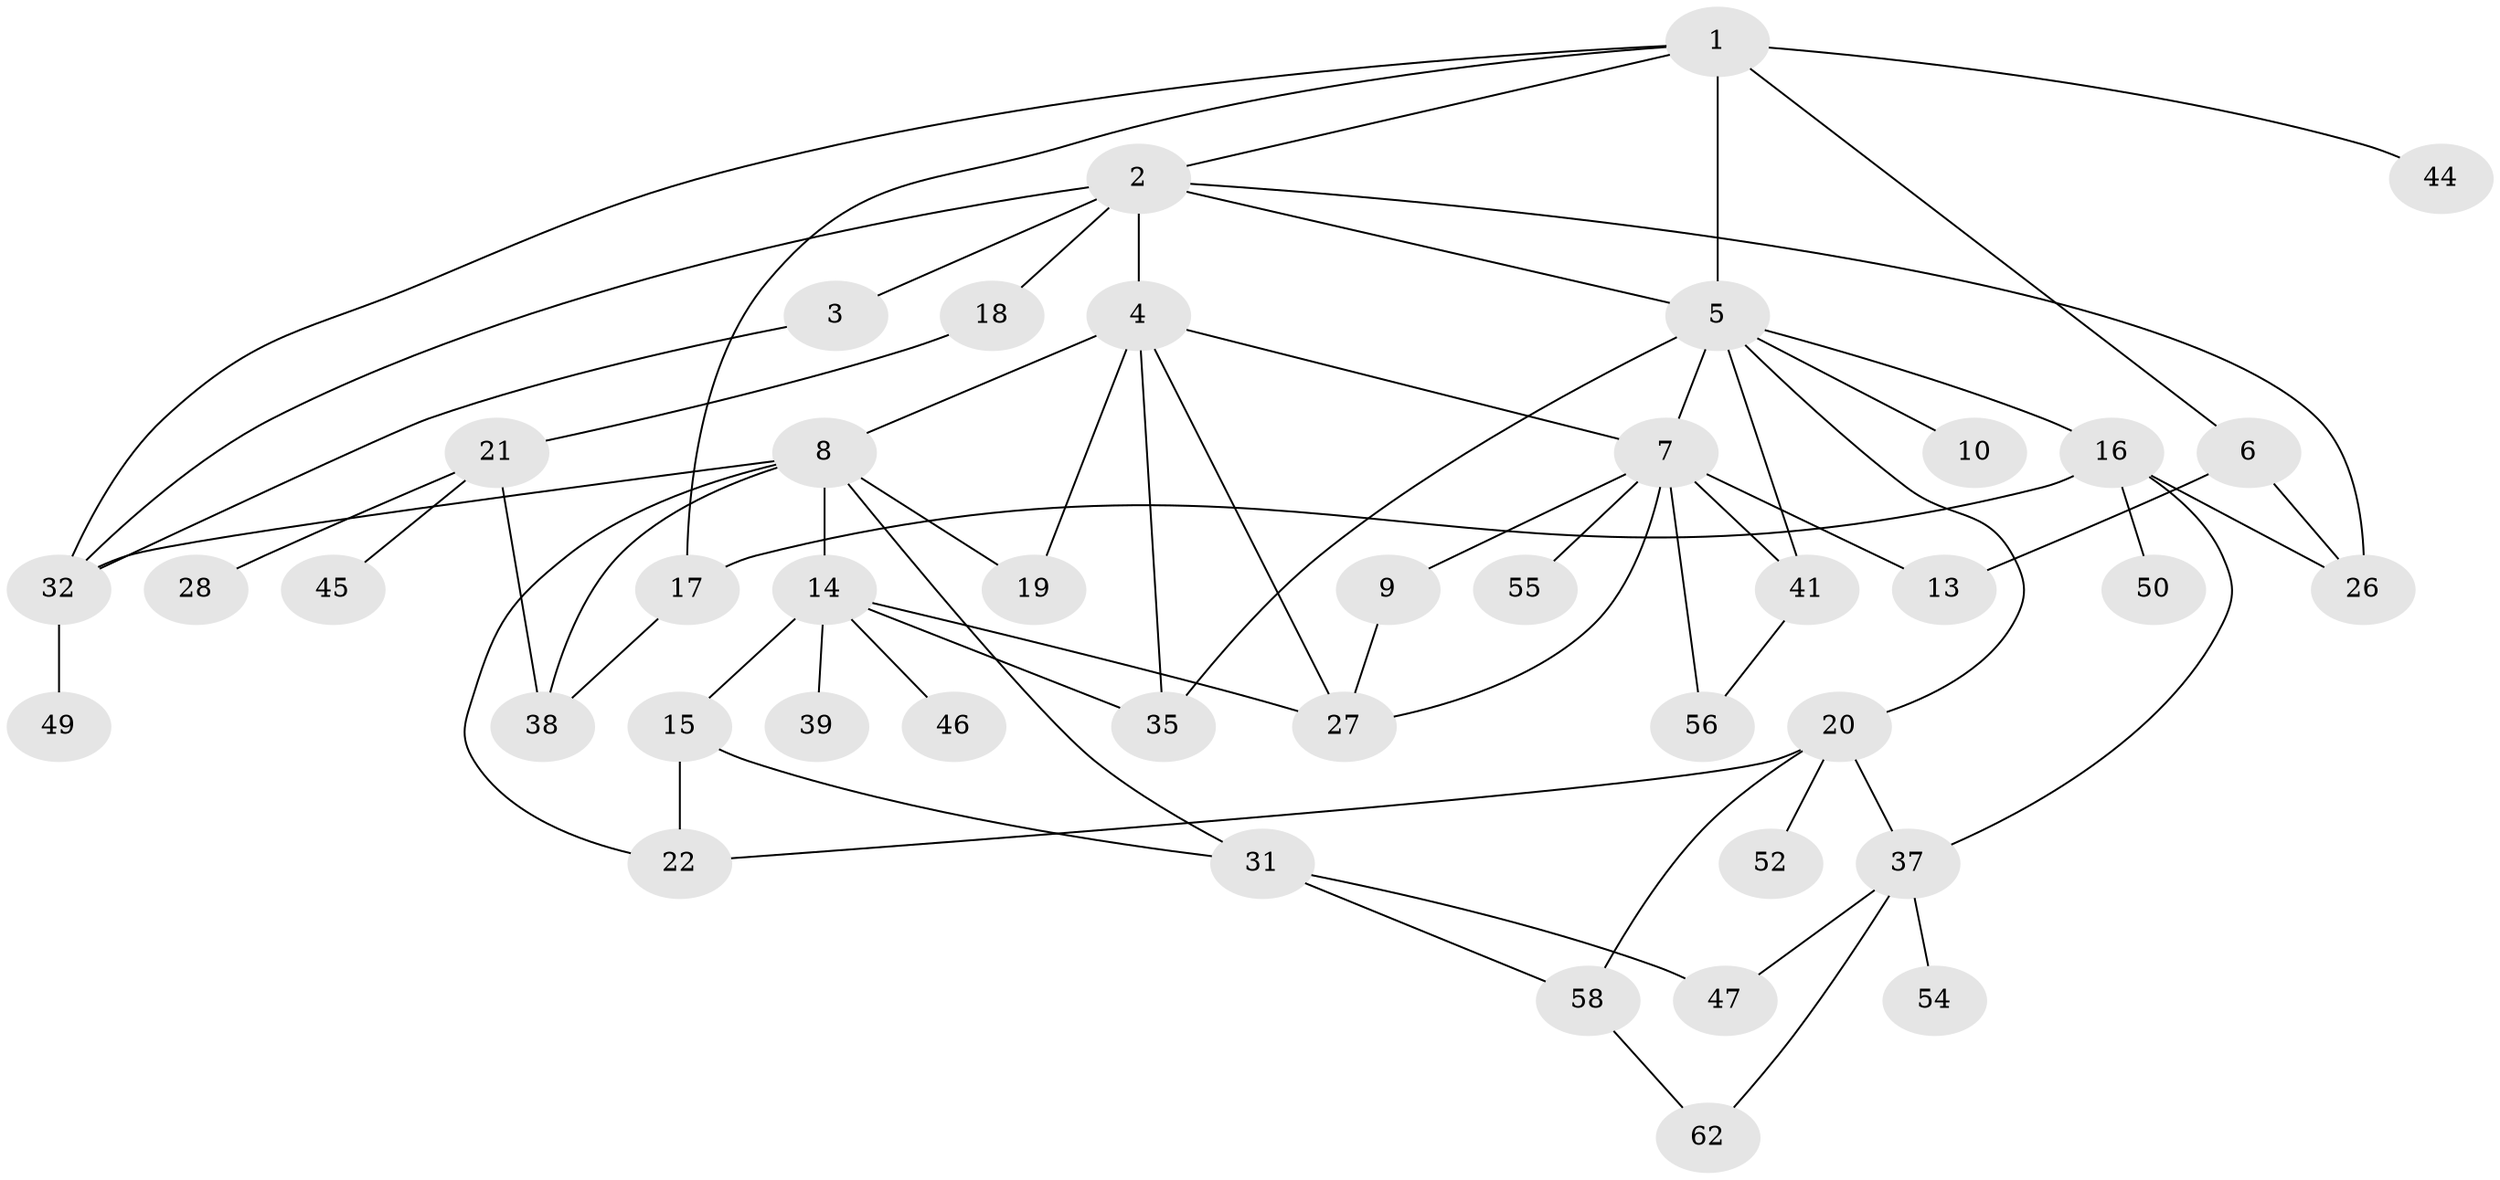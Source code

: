 // original degree distribution, {6: 0.09523809523809523, 2: 0.25396825396825395, 4: 0.14285714285714285, 5: 0.06349206349206349, 3: 0.2222222222222222, 1: 0.2222222222222222}
// Generated by graph-tools (version 1.1) at 2025/41/03/06/25 10:41:27]
// undirected, 42 vertices, 67 edges
graph export_dot {
graph [start="1"]
  node [color=gray90,style=filled];
  1 [super="+53"];
  2 [super="+48"];
  3;
  4 [super="+29"];
  5 [super="+11"];
  6 [super="+25"];
  7 [super="+60"];
  8 [super="+12"];
  9;
  10;
  13 [super="+23"];
  14 [super="+30"];
  15 [super="+42"];
  16 [super="+59"];
  17 [super="+43"];
  18;
  19;
  20 [super="+33"];
  21 [super="+34"];
  22 [super="+24"];
  26;
  27 [super="+57"];
  28;
  31 [super="+61"];
  32 [super="+36"];
  35;
  37 [super="+40"];
  38 [super="+51"];
  39;
  41;
  44;
  45;
  46;
  47;
  49;
  50;
  52;
  54 [super="+63"];
  55;
  56;
  58;
  62;
  1 -- 2;
  1 -- 5 [weight=2];
  1 -- 6;
  1 -- 44;
  1 -- 17;
  1 -- 32;
  2 -- 3;
  2 -- 4;
  2 -- 18;
  2 -- 32;
  2 -- 26;
  2 -- 5;
  3 -- 32;
  4 -- 7;
  4 -- 8;
  4 -- 27;
  4 -- 35;
  4 -- 19;
  5 -- 10;
  5 -- 41;
  5 -- 16;
  5 -- 35;
  5 -- 20;
  5 -- 7;
  6 -- 13;
  6 -- 26;
  7 -- 9;
  7 -- 55;
  7 -- 56;
  7 -- 41;
  7 -- 13;
  7 -- 27;
  8 -- 32;
  8 -- 19;
  8 -- 38;
  8 -- 22;
  8 -- 14;
  8 -- 31;
  9 -- 27;
  14 -- 15;
  14 -- 35;
  14 -- 39;
  14 -- 46;
  14 -- 27;
  15 -- 31;
  15 -- 22;
  16 -- 17 [weight=2];
  16 -- 50;
  16 -- 37;
  16 -- 26;
  17 -- 38;
  18 -- 21;
  20 -- 52;
  20 -- 37;
  20 -- 58;
  20 -- 22;
  21 -- 28;
  21 -- 45;
  21 -- 38;
  31 -- 58;
  31 -- 47;
  32 -- 49;
  37 -- 54;
  37 -- 62;
  37 -- 47;
  41 -- 56;
  58 -- 62;
}

